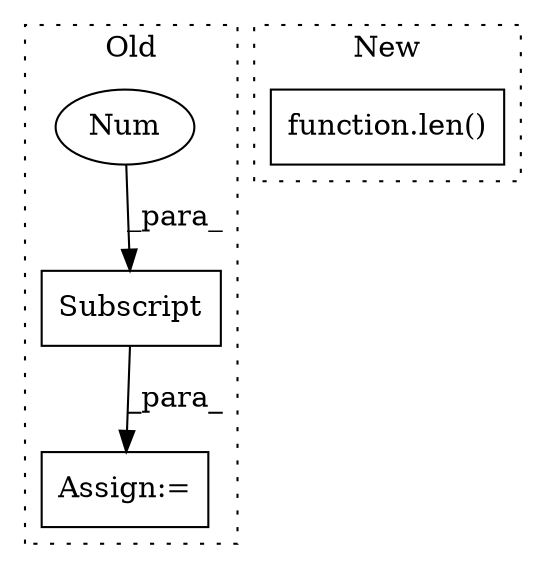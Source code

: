 digraph G {
subgraph cluster0 {
1 [label="Subscript" a="63" s="879,0" l="17,0" shape="box"];
3 [label="Num" a="76" s="894" l="1" shape="ellipse"];
4 [label="Assign:=" a="68" s="876" l="3" shape="box"];
label = "Old";
style="dotted";
}
subgraph cluster1 {
2 [label="function.len()" a="75" s="803,821" l="4,1" shape="box"];
label = "New";
style="dotted";
}
1 -> 4 [label="_para_"];
3 -> 1 [label="_para_"];
}